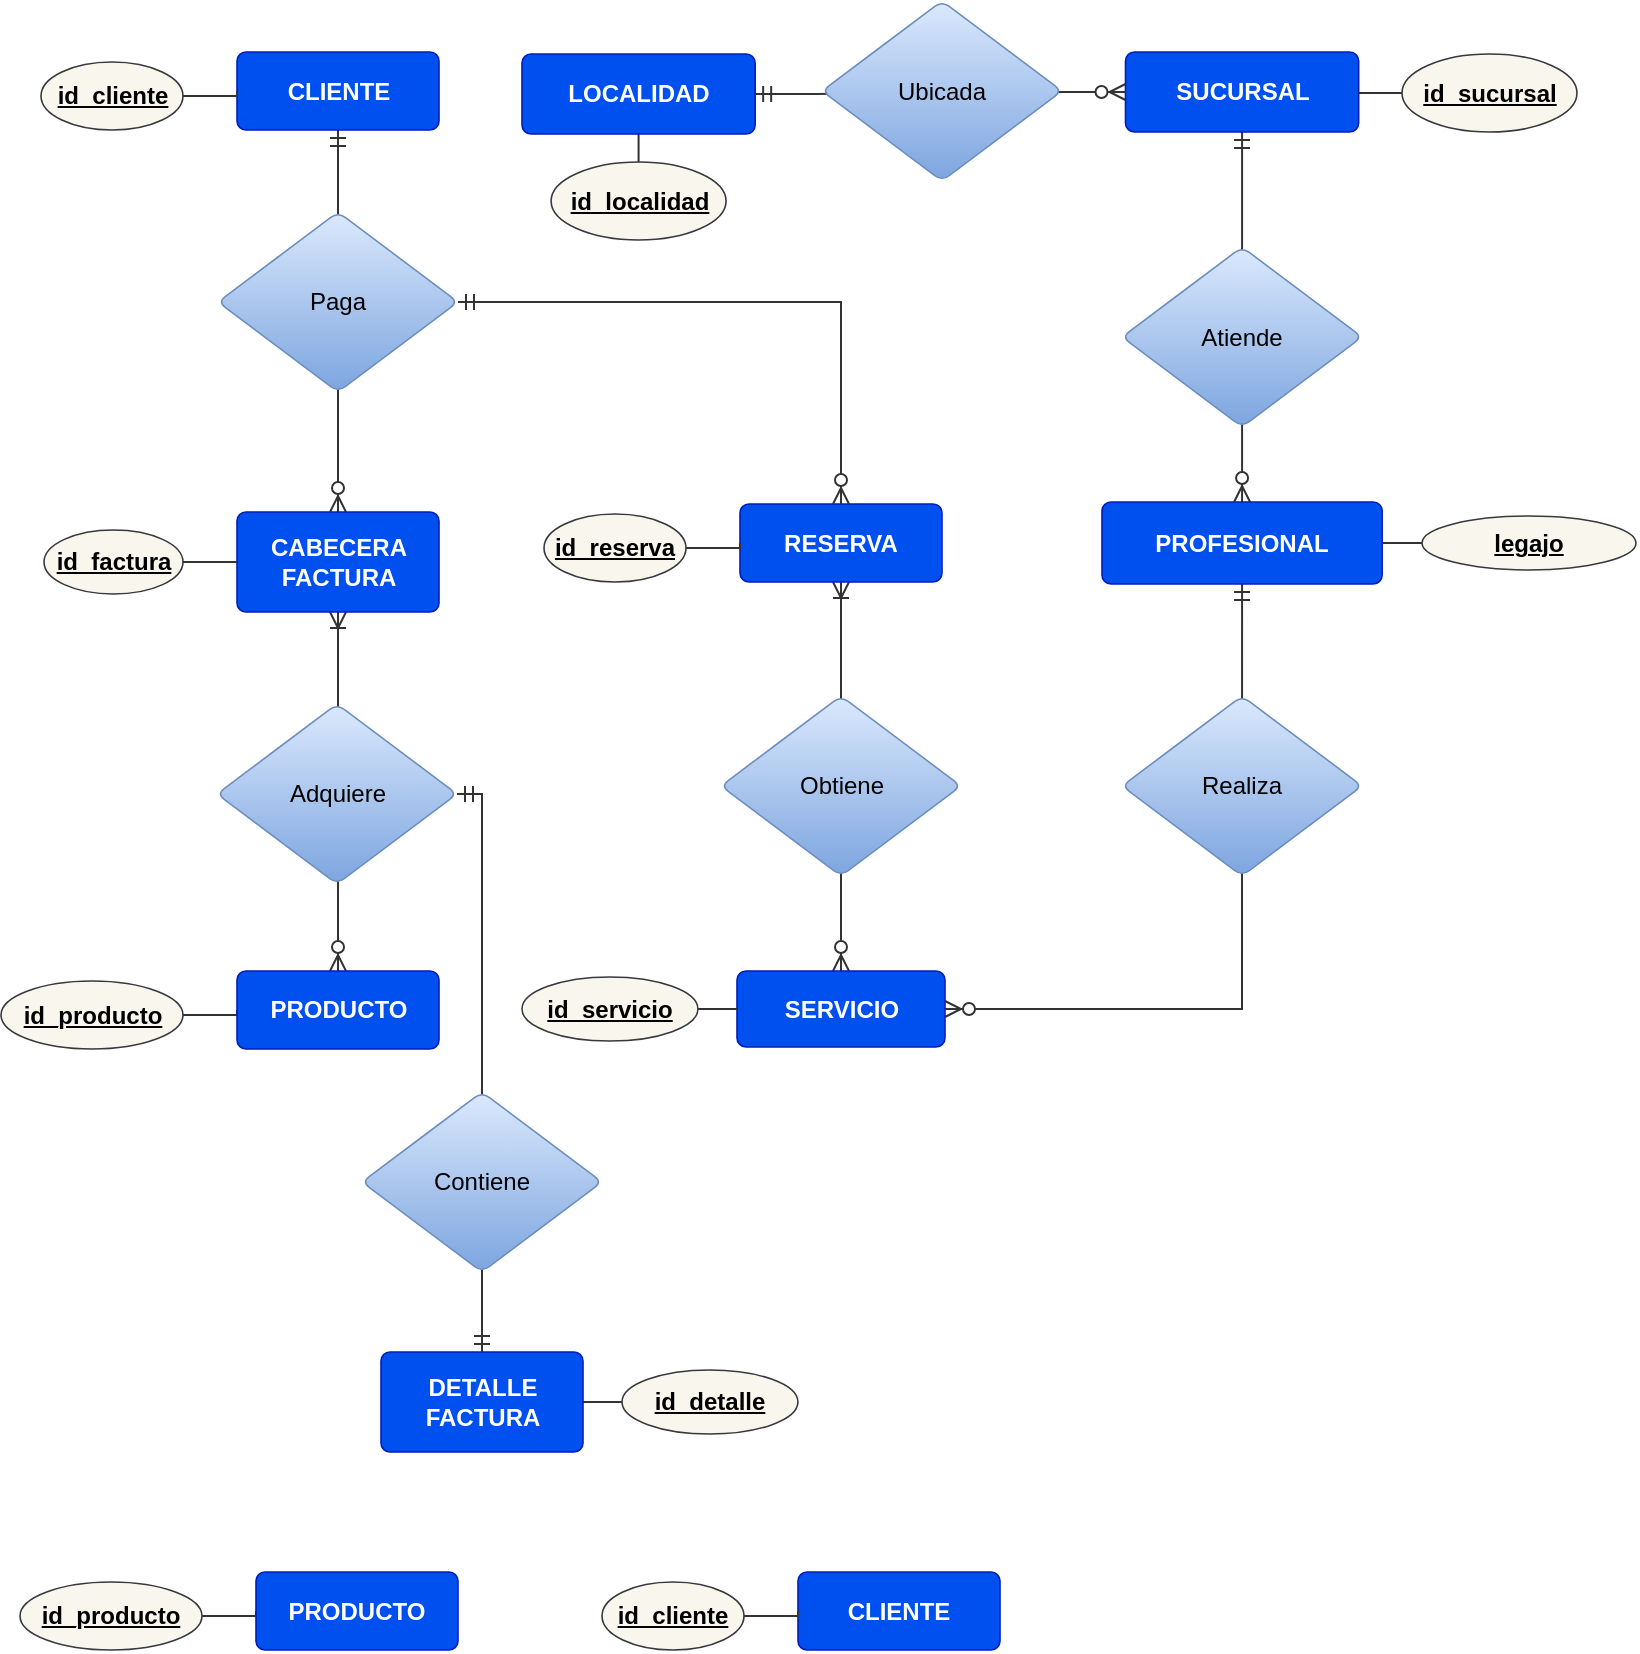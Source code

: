 <mxfile version="21.5.0" type="device">
  <diagram name="Página-1" id="0gHxO3_BRnzvIjQ-lptt">
    <mxGraphModel dx="782" dy="1668" grid="1" gridSize="10" guides="1" tooltips="1" connect="1" arrows="1" fold="1" page="1" pageScale="1" pageWidth="827" pageHeight="1169" math="0" shadow="0">
      <root>
        <mxCell id="0" />
        <mxCell id="1" parent="0" />
        <mxCell id="vSk-BH4FKKTYyQ1xvicy-41" value="" style="fontSize=12;html=1;endArrow=ERzeroToMany;startArrow=ERmandOne;rounded=0;entryX=0.5;entryY=0;entryDx=0;entryDy=0;exitX=0.5;exitY=1;exitDx=0;exitDy=0;strokeColor=#333333;" parent="1" source="OMaak5tqpkjoeHRwJ_Ts-4" target="OMaak5tqpkjoeHRwJ_Ts-2" edge="1">
          <mxGeometry width="100" height="100" relative="1" as="geometry">
            <mxPoint x="440" y="-910" as="sourcePoint" />
            <mxPoint x="540" y="-1010" as="targetPoint" />
          </mxGeometry>
        </mxCell>
        <mxCell id="vSk-BH4FKKTYyQ1xvicy-39" value="" style="edgeStyle=orthogonalEdgeStyle;fontSize=12;html=1;endArrow=ERzeroToMany;startArrow=ERmandOne;rounded=0;exitX=0.5;exitY=1;exitDx=0;exitDy=0;entryX=1;entryY=0.5;entryDx=0;entryDy=0;strokeColor=#333333;" parent="1" source="OMaak5tqpkjoeHRwJ_Ts-2" target="OMaak5tqpkjoeHRwJ_Ts-3" edge="1">
          <mxGeometry width="100" height="100" relative="1" as="geometry">
            <mxPoint x="660" y="-660" as="sourcePoint" />
            <mxPoint x="760" y="-760" as="targetPoint" />
          </mxGeometry>
        </mxCell>
        <mxCell id="vSk-BH4FKKTYyQ1xvicy-38" value="" style="fontSize=12;html=1;endArrow=ERoneToMany;startArrow=ERzeroToMany;rounded=0;exitX=0.5;exitY=0;exitDx=0;exitDy=0;entryX=0.5;entryY=1;entryDx=0;entryDy=0;strokeColor=#333333;" parent="1" source="OMaak5tqpkjoeHRwJ_Ts-3" target="vSk-BH4FKKTYyQ1xvicy-14" edge="1">
          <mxGeometry width="100" height="100" relative="1" as="geometry">
            <mxPoint x="300" y="-730" as="sourcePoint" />
            <mxPoint x="400" y="-830" as="targetPoint" />
          </mxGeometry>
        </mxCell>
        <mxCell id="vSk-BH4FKKTYyQ1xvicy-36" value="" style="fontSize=12;html=1;endArrow=ERoneToMany;startArrow=ERzeroToMany;rounded=0;exitX=0.5;exitY=0;exitDx=0;exitDy=0;entryX=0.5;entryY=1;entryDx=0;entryDy=0;strokeColor=#333333;" parent="1" source="vSk-BH4FKKTYyQ1xvicy-11" target="OMaak5tqpkjoeHRwJ_Ts-5" edge="1">
          <mxGeometry width="100" height="100" relative="1" as="geometry">
            <mxPoint x="252" y="-718" as="sourcePoint" />
            <mxPoint x="352" y="-818" as="targetPoint" />
          </mxGeometry>
        </mxCell>
        <mxCell id="vSk-BH4FKKTYyQ1xvicy-35" value="" style="fontSize=12;html=1;endArrow=ERzeroToMany;startArrow=ERmandOne;rounded=0;exitX=0.5;exitY=1;exitDx=0;exitDy=0;entryX=0.5;entryY=0;entryDx=0;entryDy=0;strokeColor=#333333;" parent="1" source="OMaak5tqpkjoeHRwJ_Ts-1" target="OMaak5tqpkjoeHRwJ_Ts-5" edge="1">
          <mxGeometry width="100" height="100" relative="1" as="geometry">
            <mxPoint x="279" y="-1050" as="sourcePoint" />
            <mxPoint x="240" y="-1030" as="targetPoint" />
          </mxGeometry>
        </mxCell>
        <mxCell id="OMaak5tqpkjoeHRwJ_Ts-1" value="CLIENTE" style="html=1;overflow=block;blockSpacing=1;whiteSpace=wrap;fontSize=12;fontColor=#ffffff;fontStyle=1;spacing=9;strokeColor=#001DBC;strokeOpacity=100;fillOpacity=100;rounded=1;absoluteArcSize=1;arcSize=9;fillColor=#0050ef;strokeWidth=0.8;lucidId=pkL8tXFajH.e;" parent="1" vertex="1">
          <mxGeometry x="127.5" y="-1130" width="101" height="39" as="geometry" />
        </mxCell>
        <mxCell id="vSk-BH4FKKTYyQ1xvicy-18" style="edgeStyle=orthogonalEdgeStyle;rounded=0;orthogonalLoop=1;jettySize=auto;html=1;exitX=1;exitY=0.5;exitDx=0;exitDy=0;entryX=0;entryY=0.5;entryDx=0;entryDy=0;endArrow=none;endFill=0;strokeColor=#333333;" parent="1" source="OMaak5tqpkjoeHRwJ_Ts-2" target="OMaak5tqpkjoeHRwJ_Ts-36" edge="1">
          <mxGeometry relative="1" as="geometry" />
        </mxCell>
        <mxCell id="OMaak5tqpkjoeHRwJ_Ts-2" value="PROFESIONAL" style="html=1;overflow=block;blockSpacing=1;whiteSpace=wrap;fontSize=12;fontColor=#ffffff;fontStyle=1;spacing=9;strokeColor=#001DBC;strokeOpacity=100;fillOpacity=100;rounded=1;absoluteArcSize=1;arcSize=9;fillColor=#0050ef;strokeWidth=0.8;lucidId=vkL8vG9iwxpO;" parent="1" vertex="1">
          <mxGeometry x="560" y="-905" width="140.08" height="41" as="geometry" />
        </mxCell>
        <mxCell id="OMaak5tqpkjoeHRwJ_Ts-3" value="SERVICIO" style="html=1;overflow=block;blockSpacing=1;whiteSpace=wrap;fontSize=12;fontColor=#ffffff;fontStyle=1;spacing=9;strokeColor=#001DBC;strokeOpacity=100;fillOpacity=100;rounded=1;absoluteArcSize=1;arcSize=9;fillColor=#0050ef;strokeWidth=0.8;lucidId=pnL8FiNyj8J7;" parent="1" vertex="1">
          <mxGeometry x="377.5" y="-670.5" width="104" height="38" as="geometry" />
        </mxCell>
        <mxCell id="OMaak5tqpkjoeHRwJ_Ts-4" value="SUCURSAL" style="html=1;overflow=block;blockSpacing=1;whiteSpace=wrap;fontSize=12;fontColor=#ffffff;fontStyle=1;spacing=9;strokeColor=#001DBC;strokeOpacity=100;fillOpacity=100;rounded=1;absoluteArcSize=1;arcSize=9;fillColor=#0050ef;strokeWidth=0.8;lucidId=AnL8R3Wzppqm;" parent="1" vertex="1">
          <mxGeometry x="571.75" y="-1130" width="116.58" height="40" as="geometry" />
        </mxCell>
        <mxCell id="q_1JviUurmRYZQepqyKK-4" style="rounded=0;orthogonalLoop=1;jettySize=auto;html=1;exitX=1;exitY=0.5;exitDx=0;exitDy=0;entryX=0;entryY=0.5;entryDx=0;entryDy=0;endArrow=none;endFill=0;strokeColor=#333333;" parent="1" source="OMaak5tqpkjoeHRwJ_Ts-15" target="OMaak5tqpkjoeHRwJ_Ts-3" edge="1">
          <mxGeometry relative="1" as="geometry" />
        </mxCell>
        <mxCell id="OMaak5tqpkjoeHRwJ_Ts-15" value="id_servicio" style="html=1;overflow=block;blockSpacing=1;whiteSpace=wrap;ellipse;fontSize=12;fontStyle=5;spacing=3.8;strokeColor=#36393d;strokeOpacity=100;rounded=1;absoluteArcSize=1;arcSize=9;strokeWidth=0.8;lucidId=puL8b1gigNYD;fillColor=#f9f7ed;fontColor=#000000;" parent="1" vertex="1">
          <mxGeometry x="270" y="-667.5" width="87.96" height="32" as="geometry" />
        </mxCell>
        <mxCell id="OMaak5tqpkjoeHRwJ_Ts-36" value="legajo" style="html=1;overflow=block;blockSpacing=1;whiteSpace=wrap;ellipse;fontSize=12;fontStyle=5;spacing=3.8;strokeColor=#36393d;strokeOpacity=100;rounded=1;absoluteArcSize=1;arcSize=9;strokeWidth=0.8;lucidId=_yL8bExuBnJD;fillColor=#f9f7ed;fontColor=#000000;" parent="1" vertex="1">
          <mxGeometry x="720.0" y="-898" width="107" height="27" as="geometry" />
        </mxCell>
        <mxCell id="vSk-BH4FKKTYyQ1xvicy-34" style="edgeStyle=orthogonalEdgeStyle;rounded=0;orthogonalLoop=1;jettySize=auto;html=1;exitX=1;exitY=0.5;exitDx=0;exitDy=0;entryX=0;entryY=0.5;entryDx=0;entryDy=0;endArrow=none;endFill=0;strokeColor=#333333;" parent="1" source="OMaak5tqpkjoeHRwJ_Ts-38" target="OMaak5tqpkjoeHRwJ_Ts-1" edge="1">
          <mxGeometry relative="1" as="geometry" />
        </mxCell>
        <mxCell id="OMaak5tqpkjoeHRwJ_Ts-38" value="id_cliente" style="html=1;overflow=block;blockSpacing=1;whiteSpace=wrap;ellipse;fontSize=12;fontStyle=5;spacing=3.8;strokeColor=#36393d;strokeOpacity=100;rounded=1;absoluteArcSize=1;arcSize=9;strokeWidth=0.8;lucidId=hzL88.11StMF;fillColor=#f9f7ed;fontColor=#000000;" parent="1" vertex="1">
          <mxGeometry x="29.5" y="-1125" width="71" height="34" as="geometry" />
        </mxCell>
        <mxCell id="vSk-BH4FKKTYyQ1xvicy-30" style="edgeStyle=orthogonalEdgeStyle;rounded=0;orthogonalLoop=1;jettySize=auto;html=1;exitX=0;exitY=0.5;exitDx=0;exitDy=0;entryX=1;entryY=0.5;entryDx=0;entryDy=0;endArrow=none;endFill=0;strokeColor=#333333;" parent="1" source="OMaak5tqpkjoeHRwJ_Ts-40" target="OMaak5tqpkjoeHRwJ_Ts-4" edge="1">
          <mxGeometry relative="1" as="geometry" />
        </mxCell>
        <mxCell id="OMaak5tqpkjoeHRwJ_Ts-40" value="id_sucursal" style="html=1;overflow=block;blockSpacing=1;whiteSpace=wrap;ellipse;fontSize=12;fontStyle=5;spacing=3.8;strokeColor=#36393d;strokeOpacity=100;rounded=1;absoluteArcSize=1;arcSize=9;strokeWidth=0.8;lucidId=WAL8xbaZnSt1;fillColor=#f9f7ed;fontColor=#000000;" parent="1" vertex="1">
          <mxGeometry x="710" y="-1129" width="87.5" height="39" as="geometry" />
        </mxCell>
        <mxCell id="OMaak5tqpkjoeHRwJ_Ts-42" value="Atiende" style="html=1;overflow=block;blockSpacing=1;whiteSpace=wrap;rhombus;fontSize=12;spacing=3.8;strokeColor=#6c8ebf;strokeOpacity=100;rounded=1;absoluteArcSize=1;arcSize=9;strokeWidth=0.8;lucidId=YDL86W.TsO2s;fillColor=#dae8fc;gradientColor=#7ea6e0;" parent="1" vertex="1">
          <mxGeometry x="570.04" y="-1032.5" width="120" height="90" as="geometry" />
        </mxCell>
        <mxCell id="OMaak5tqpkjoeHRwJ_Ts-45" value="Realiza" style="html=1;overflow=block;blockSpacing=1;whiteSpace=wrap;rhombus;fontSize=12;spacing=3.8;strokeColor=#6c8ebf;strokeOpacity=100;rounded=1;absoluteArcSize=1;arcSize=9;strokeWidth=0.8;lucidId=vzM8b60YtTsE;fillColor=#dae8fc;gradientColor=#7ea6e0;" parent="1" vertex="1">
          <mxGeometry x="570.04" y="-808" width="120" height="90" as="geometry" />
        </mxCell>
        <mxCell id="OMaak5tqpkjoeHRwJ_Ts-48" value="Paga" style="html=1;overflow=block;blockSpacing=1;whiteSpace=wrap;rhombus;fontSize=12;spacing=3.8;strokeColor=#6c8ebf;strokeOpacity=100;rounded=1;absoluteArcSize=1;arcSize=9;strokeWidth=0.8;lucidId=WYO8RdKkdf3O;fillColor=#dae8fc;gradientColor=#7ea6e0;" parent="1" vertex="1">
          <mxGeometry x="118" y="-1050" width="120" height="90" as="geometry" />
        </mxCell>
        <mxCell id="q_1JviUurmRYZQepqyKK-2" style="edgeStyle=orthogonalEdgeStyle;rounded=0;orthogonalLoop=1;jettySize=auto;html=1;exitX=0.5;exitY=1;exitDx=0;exitDy=0;entryX=0.5;entryY=1;entryDx=0;entryDy=0;strokeColor=none;" parent="1" source="Txc6C5n5Wi_wzZNVKG_H-10" target="OMaak5tqpkjoeHRwJ_Ts-3" edge="1">
          <mxGeometry relative="1" as="geometry">
            <Array as="points">
              <mxPoint x="178" y="-540" />
              <mxPoint x="430" y="-540" />
            </Array>
          </mxGeometry>
        </mxCell>
        <mxCell id="OMaak5tqpkjoeHRwJ_Ts-49" value="Adquiere" style="html=1;overflow=block;blockSpacing=1;whiteSpace=wrap;rhombus;fontSize=12;spacing=3.8;strokeColor=#6c8ebf;strokeOpacity=100;rounded=1;absoluteArcSize=1;arcSize=9;strokeWidth=0.8;lucidId=b0O8GWY-maGy;fillColor=#dae8fc;gradientColor=#7ea6e0;" parent="1" vertex="1">
          <mxGeometry x="117.5" y="-804" width="120" height="90" as="geometry" />
        </mxCell>
        <mxCell id="Txc6C5n5Wi_wzZNVKG_H-18" value="" style="edgeStyle=orthogonalEdgeStyle;rounded=0;orthogonalLoop=1;jettySize=auto;html=1;" parent="1" source="OMaak5tqpkjoeHRwJ_Ts-5" edge="1">
          <mxGeometry relative="1" as="geometry">
            <mxPoint x="47.5" y="-875" as="targetPoint" />
          </mxGeometry>
        </mxCell>
        <mxCell id="OMaak5tqpkjoeHRwJ_Ts-5" value="CABECERA FACTURA" style="html=1;overflow=block;blockSpacing=1;whiteSpace=wrap;fontSize=12;fontColor=#ffffff;fontStyle=1;spacing=9;strokeColor=#001DBC;strokeOpacity=100;fillOpacity=100;rounded=1;absoluteArcSize=1;arcSize=9;fillColor=#0050ef;strokeWidth=0.8;lucidId=xpL8QWIaJgEh;verticalAlign=middle;labelPosition=center;verticalLabelPosition=middle;align=center;" parent="1" vertex="1">
          <mxGeometry x="127.5" y="-900" width="101" height="50" as="geometry" />
        </mxCell>
        <mxCell id="vSk-BH4FKKTYyQ1xvicy-10" style="edgeStyle=orthogonalEdgeStyle;rounded=0;orthogonalLoop=1;jettySize=auto;html=1;exitX=1;exitY=0.5;exitDx=0;exitDy=0;entryX=0;entryY=0.5;entryDx=0;entryDy=0;endArrow=none;endFill=0;strokeColor=#333333;" parent="1" source="vSk-BH4FKKTYyQ1xvicy-9" target="OMaak5tqpkjoeHRwJ_Ts-5" edge="1">
          <mxGeometry relative="1" as="geometry" />
        </mxCell>
        <mxCell id="vSk-BH4FKKTYyQ1xvicy-9" value="id_factura" style="html=1;overflow=block;blockSpacing=1;whiteSpace=wrap;ellipse;fontSize=12;fontStyle=5;spacing=3.8;strokeColor=#36393d;strokeOpacity=100;rounded=1;absoluteArcSize=1;arcSize=9;strokeWidth=0.8;lucidId=puL8b1gigNYD;fillColor=#f9f7ed;fontColor=#000000;" parent="1" vertex="1">
          <mxGeometry x="31" y="-891" width="69.5" height="32" as="geometry" />
        </mxCell>
        <mxCell id="vSk-BH4FKKTYyQ1xvicy-27" style="edgeStyle=orthogonalEdgeStyle;rounded=0;orthogonalLoop=1;jettySize=auto;html=1;exitX=1;exitY=0.5;exitDx=0;exitDy=0;entryX=0;entryY=0.5;entryDx=0;entryDy=0;endArrow=none;endFill=0;strokeColor=#333333;" parent="1" source="vSk-BH4FKKTYyQ1xvicy-13" target="vSk-BH4FKKTYyQ1xvicy-11" edge="1">
          <mxGeometry relative="1" as="geometry" />
        </mxCell>
        <mxCell id="vSk-BH4FKKTYyQ1xvicy-13" value="id_producto" style="html=1;overflow=block;blockSpacing=1;whiteSpace=wrap;ellipse;fontSize=12;fontStyle=5;spacing=3.8;strokeColor=#36393d;strokeOpacity=100;rounded=1;absoluteArcSize=1;arcSize=9;strokeWidth=0.8;lucidId=hzL88.11StMF;fillColor=#f9f7ed;fontColor=#000000;" parent="1" vertex="1">
          <mxGeometry x="9.5" y="-665.5" width="91" height="34" as="geometry" />
        </mxCell>
        <mxCell id="vSk-BH4FKKTYyQ1xvicy-14" value="RESERVA" style="html=1;overflow=block;blockSpacing=1;whiteSpace=wrap;fontSize=12;fontColor=#ffffff;fontStyle=1;spacing=9;strokeColor=#001DBC;strokeOpacity=100;fillOpacity=100;rounded=1;absoluteArcSize=1;arcSize=9;fillColor=#0050ef;strokeWidth=0.8;lucidId=pkL8tXFajH.e;" parent="1" vertex="1">
          <mxGeometry x="379" y="-904" width="101" height="39" as="geometry" />
        </mxCell>
        <mxCell id="vSk-BH4FKKTYyQ1xvicy-26" style="edgeStyle=orthogonalEdgeStyle;rounded=0;orthogonalLoop=1;jettySize=auto;html=1;exitX=1;exitY=0.5;exitDx=0;exitDy=0;entryX=0;entryY=0.5;entryDx=0;entryDy=0;endArrow=none;endFill=0;strokeColor=#333333;" parent="1" source="vSk-BH4FKKTYyQ1xvicy-16" target="vSk-BH4FKKTYyQ1xvicy-14" edge="1">
          <mxGeometry relative="1" as="geometry" />
        </mxCell>
        <mxCell id="vSk-BH4FKKTYyQ1xvicy-16" value="id_reserva" style="html=1;overflow=block;blockSpacing=1;whiteSpace=wrap;ellipse;fontSize=12;fontStyle=5;spacing=3.8;strokeColor=#36393d;strokeOpacity=100;rounded=1;absoluteArcSize=1;arcSize=9;strokeWidth=0.8;lucidId=hzL88.11StMF;fillColor=#f9f7ed;fontColor=#000000;" parent="1" vertex="1">
          <mxGeometry x="281" y="-899" width="71" height="34" as="geometry" />
        </mxCell>
        <mxCell id="vSk-BH4FKKTYyQ1xvicy-21" value="Obtiene" style="html=1;overflow=block;blockSpacing=1;whiteSpace=wrap;rhombus;fontSize=12;spacing=3.8;strokeColor=#6c8ebf;strokeOpacity=100;rounded=1;absoluteArcSize=1;arcSize=9;strokeWidth=0.8;lucidId=b0O8GWY-maGy;fillColor=#dae8fc;gradientColor=#7ea6e0;" parent="1" vertex="1">
          <mxGeometry x="369.5" y="-808" width="120" height="90" as="geometry" />
        </mxCell>
        <mxCell id="vSk-BH4FKKTYyQ1xvicy-11" value="PRODUCTO" style="html=1;overflow=block;blockSpacing=1;whiteSpace=wrap;fontSize=12;fontColor=#ffffff;fontStyle=1;spacing=9;strokeColor=#001DBC;strokeOpacity=100;fillOpacity=100;rounded=1;absoluteArcSize=1;arcSize=9;fillColor=#0050ef;strokeWidth=0.8;lucidId=pkL8tXFajH.e;" parent="1" vertex="1">
          <mxGeometry x="127.5" y="-670.5" width="101" height="39" as="geometry" />
        </mxCell>
        <mxCell id="vSk-BH4FKKTYyQ1xvicy-37" value="" style="edgeStyle=orthogonalEdgeStyle;fontSize=12;html=1;endArrow=ERzeroToMany;startArrow=ERmandOne;rounded=0;exitX=1;exitY=0.5;exitDx=0;exitDy=0;entryX=0.5;entryY=0;entryDx=0;entryDy=0;strokeColor=#333333;" parent="1" source="OMaak5tqpkjoeHRwJ_Ts-48" target="vSk-BH4FKKTYyQ1xvicy-14" edge="1">
          <mxGeometry width="100" height="100" relative="1" as="geometry">
            <mxPoint x="300" y="-991" as="sourcePoint" />
            <mxPoint x="400" y="-1091" as="targetPoint" />
          </mxGeometry>
        </mxCell>
        <mxCell id="Txc6C5n5Wi_wzZNVKG_H-4" style="rounded=0;orthogonalLoop=1;jettySize=auto;html=1;exitX=0.5;exitY=1;exitDx=0;exitDy=0;entryX=0.5;entryY=0;entryDx=0;entryDy=0;endArrow=none;endFill=0;strokeColor=#333333;" parent="1" source="Txc6C5n5Wi_wzZNVKG_H-2" target="Txc6C5n5Wi_wzZNVKG_H-3" edge="1">
          <mxGeometry relative="1" as="geometry" />
        </mxCell>
        <mxCell id="Txc6C5n5Wi_wzZNVKG_H-2" value="LOCALIDAD" style="html=1;overflow=block;blockSpacing=1;whiteSpace=wrap;fontSize=12;fontColor=#ffffff;fontStyle=1;spacing=9;strokeColor=#001DBC;strokeOpacity=100;fillOpacity=100;rounded=1;absoluteArcSize=1;arcSize=9;fillColor=#0050ef;strokeWidth=0.8;lucidId=AnL8R3Wzppqm;" parent="1" vertex="1">
          <mxGeometry x="270" y="-1129" width="116.58" height="40" as="geometry" />
        </mxCell>
        <mxCell id="Txc6C5n5Wi_wzZNVKG_H-3" value="id_localidad" style="html=1;overflow=block;blockSpacing=1;whiteSpace=wrap;ellipse;fontSize=12;fontStyle=5;spacing=3.8;strokeColor=#36393d;strokeOpacity=100;rounded=1;absoluteArcSize=1;arcSize=9;strokeWidth=0.8;lucidId=WAL8xbaZnSt1;fillColor=#f9f7ed;fontColor=#000000;" parent="1" vertex="1">
          <mxGeometry x="284.54" y="-1075" width="87.5" height="39" as="geometry" />
        </mxCell>
        <mxCell id="Txc6C5n5Wi_wzZNVKG_H-8" value="" style="edgeStyle=entityRelationEdgeStyle;fontSize=12;html=1;endArrow=ERzeroToMany;startArrow=ERmandOne;rounded=0;entryX=0;entryY=0.5;entryDx=0;entryDy=0;exitX=1;exitY=0.5;exitDx=0;exitDy=0;strokeColor=#333333;" parent="1" source="Txc6C5n5Wi_wzZNVKG_H-2" target="OMaak5tqpkjoeHRwJ_Ts-4" edge="1">
          <mxGeometry width="100" height="100" relative="1" as="geometry">
            <mxPoint x="380" y="-890" as="sourcePoint" />
            <mxPoint x="480" y="-990" as="targetPoint" />
          </mxGeometry>
        </mxCell>
        <mxCell id="Txc6C5n5Wi_wzZNVKG_H-1" value="Ubicada" style="html=1;overflow=block;blockSpacing=1;whiteSpace=wrap;rhombus;fontSize=12;spacing=3.8;strokeColor=#6c8ebf;strokeOpacity=100;rounded=1;absoluteArcSize=1;arcSize=9;strokeWidth=0.8;lucidId=YDL86W.TsO2s;fillColor=#dae8fc;gradientColor=#7ea6e0;" parent="1" vertex="1">
          <mxGeometry x="420" y="-1155.5" width="120" height="90" as="geometry" />
        </mxCell>
        <mxCell id="Txc6C5n5Wi_wzZNVKG_H-11" value="" style="edgeStyle=orthogonalEdgeStyle;rounded=0;orthogonalLoop=1;jettySize=auto;html=1;exitX=0.5;exitY=1;exitDx=0;exitDy=0;entryX=0.5;entryY=1;entryDx=0;entryDy=0;strokeColor=none;" parent="1" source="vSk-BH4FKKTYyQ1xvicy-11" target="Txc6C5n5Wi_wzZNVKG_H-10" edge="1">
          <mxGeometry relative="1" as="geometry">
            <Array as="points" />
            <mxPoint x="178" y="-631" as="sourcePoint" />
            <mxPoint x="430" y="-632" as="targetPoint" />
          </mxGeometry>
        </mxCell>
        <mxCell id="Txc6C5n5Wi_wzZNVKG_H-16" style="edgeStyle=orthogonalEdgeStyle;rounded=0;orthogonalLoop=1;jettySize=auto;html=1;exitX=1;exitY=0.5;exitDx=0;exitDy=0;entryX=0;entryY=0.5;entryDx=0;entryDy=0;endArrow=none;endFill=0;strokeColor=#333333;" parent="1" source="Txc6C5n5Wi_wzZNVKG_H-10" target="Txc6C5n5Wi_wzZNVKG_H-15" edge="1">
          <mxGeometry relative="1" as="geometry" />
        </mxCell>
        <mxCell id="Txc6C5n5Wi_wzZNVKG_H-10" value="DETALLE FACTURA" style="html=1;overflow=block;blockSpacing=1;whiteSpace=wrap;fontSize=12;fontColor=#ffffff;fontStyle=1;spacing=9;strokeColor=#001DBC;strokeOpacity=100;fillOpacity=100;rounded=1;absoluteArcSize=1;arcSize=9;fillColor=#0050ef;strokeWidth=0.8;lucidId=xpL8QWIaJgEh;verticalAlign=middle;labelPosition=center;verticalLabelPosition=middle;align=center;" parent="1" vertex="1">
          <mxGeometry x="199.5" y="-480" width="101" height="50" as="geometry" />
        </mxCell>
        <mxCell id="Txc6C5n5Wi_wzZNVKG_H-14" value="" style="edgeStyle=orthogonalEdgeStyle;fontSize=12;html=1;endArrow=ERmandOne;startArrow=ERmandOne;rounded=0;exitX=0.5;exitY=0;exitDx=0;exitDy=0;entryX=1;entryY=0.5;entryDx=0;entryDy=0;strokeColor=#333333;" parent="1" source="Txc6C5n5Wi_wzZNVKG_H-10" target="OMaak5tqpkjoeHRwJ_Ts-49" edge="1">
          <mxGeometry width="100" height="100" relative="1" as="geometry">
            <mxPoint x="350" y="-610" as="sourcePoint" />
            <mxPoint x="450" y="-710" as="targetPoint" />
          </mxGeometry>
        </mxCell>
        <mxCell id="Txc6C5n5Wi_wzZNVKG_H-12" value="Contiene" style="html=1;overflow=block;blockSpacing=1;whiteSpace=wrap;rhombus;fontSize=12;spacing=3.8;strokeColor=#6c8ebf;strokeOpacity=100;rounded=1;absoluteArcSize=1;arcSize=9;strokeWidth=0.8;lucidId=b0O8GWY-maGy;fillColor=#dae8fc;gradientColor=#7ea6e0;" parent="1" vertex="1">
          <mxGeometry x="190" y="-610" width="120" height="90" as="geometry" />
        </mxCell>
        <mxCell id="Txc6C5n5Wi_wzZNVKG_H-15" value="id_detalle" style="html=1;overflow=block;blockSpacing=1;whiteSpace=wrap;ellipse;fontSize=12;fontStyle=5;spacing=3.8;strokeColor=#36393d;strokeOpacity=100;rounded=1;absoluteArcSize=1;arcSize=9;strokeWidth=0.8;lucidId=puL8b1gigNYD;fillColor=#f9f7ed;fontColor=#000000;" parent="1" vertex="1">
          <mxGeometry x="320" y="-471" width="87.96" height="32" as="geometry" />
        </mxCell>
        <mxCell id="Nmc5bH7uA3NXop_hGPRU-1" style="edgeStyle=orthogonalEdgeStyle;rounded=0;orthogonalLoop=1;jettySize=auto;html=1;exitX=1;exitY=0.5;exitDx=0;exitDy=0;entryX=0;entryY=0.5;entryDx=0;entryDy=0;endArrow=none;endFill=0;strokeColor=#333333;" edge="1" parent="1" source="Nmc5bH7uA3NXop_hGPRU-2" target="Nmc5bH7uA3NXop_hGPRU-3">
          <mxGeometry relative="1" as="geometry" />
        </mxCell>
        <mxCell id="Nmc5bH7uA3NXop_hGPRU-2" value="id_producto" style="html=1;overflow=block;blockSpacing=1;whiteSpace=wrap;ellipse;fontSize=12;fontStyle=5;spacing=3.8;strokeColor=#36393d;strokeOpacity=100;rounded=1;absoluteArcSize=1;arcSize=9;strokeWidth=0.8;lucidId=hzL88.11StMF;fillColor=#f9f7ed;fontColor=#000000;" vertex="1" parent="1">
          <mxGeometry x="19" y="-365" width="91" height="34" as="geometry" />
        </mxCell>
        <mxCell id="Nmc5bH7uA3NXop_hGPRU-3" value="PRODUCTO" style="html=1;overflow=block;blockSpacing=1;whiteSpace=wrap;fontSize=12;fontColor=#ffffff;fontStyle=1;spacing=9;strokeColor=#001DBC;strokeOpacity=100;fillOpacity=100;rounded=1;absoluteArcSize=1;arcSize=9;fillColor=#0050ef;strokeWidth=0.8;lucidId=pkL8tXFajH.e;" vertex="1" parent="1">
          <mxGeometry x="137" y="-370" width="101" height="39" as="geometry" />
        </mxCell>
        <mxCell id="Nmc5bH7uA3NXop_hGPRU-4" value="CLIENTE" style="html=1;overflow=block;blockSpacing=1;whiteSpace=wrap;fontSize=12;fontColor=#ffffff;fontStyle=1;spacing=9;strokeColor=#001DBC;strokeOpacity=100;fillOpacity=100;rounded=1;absoluteArcSize=1;arcSize=9;fillColor=#0050ef;strokeWidth=0.8;lucidId=pkL8tXFajH.e;" vertex="1" parent="1">
          <mxGeometry x="408" y="-370" width="101" height="39" as="geometry" />
        </mxCell>
        <mxCell id="Nmc5bH7uA3NXop_hGPRU-5" style="edgeStyle=orthogonalEdgeStyle;rounded=0;orthogonalLoop=1;jettySize=auto;html=1;exitX=1;exitY=0.5;exitDx=0;exitDy=0;entryX=0;entryY=0.5;entryDx=0;entryDy=0;endArrow=none;endFill=0;strokeColor=#333333;" edge="1" parent="1" source="Nmc5bH7uA3NXop_hGPRU-6" target="Nmc5bH7uA3NXop_hGPRU-4">
          <mxGeometry relative="1" as="geometry" />
        </mxCell>
        <mxCell id="Nmc5bH7uA3NXop_hGPRU-6" value="id_cliente" style="html=1;overflow=block;blockSpacing=1;whiteSpace=wrap;ellipse;fontSize=12;fontStyle=5;spacing=3.8;strokeColor=#36393d;strokeOpacity=100;rounded=1;absoluteArcSize=1;arcSize=9;strokeWidth=0.8;lucidId=hzL88.11StMF;fillColor=#f9f7ed;fontColor=#000000;" vertex="1" parent="1">
          <mxGeometry x="310" y="-365" width="71" height="34" as="geometry" />
        </mxCell>
      </root>
    </mxGraphModel>
  </diagram>
</mxfile>
